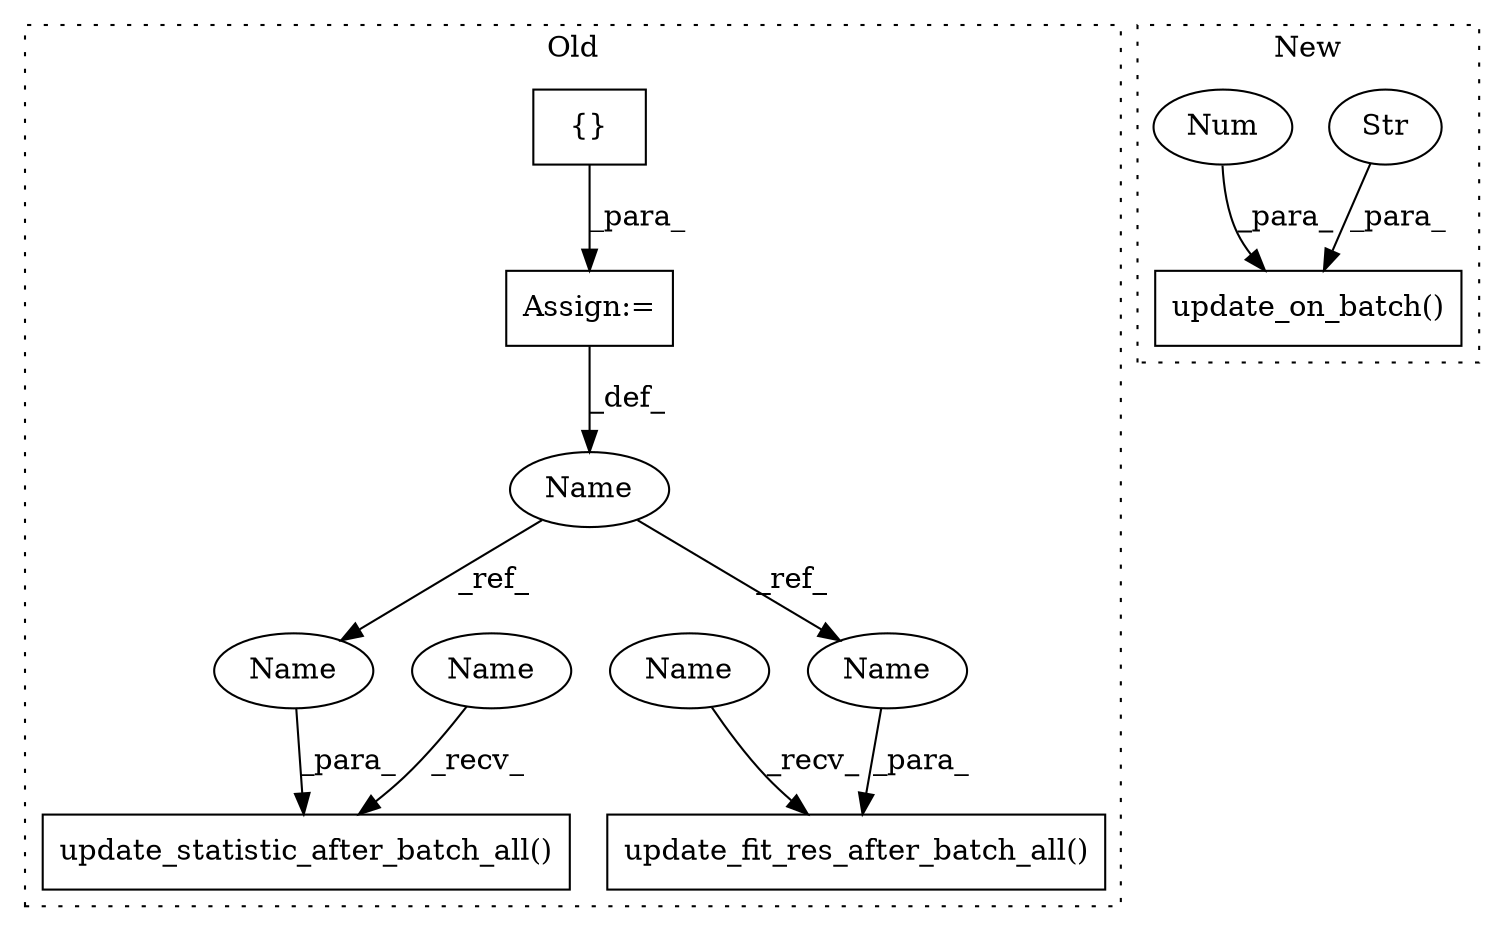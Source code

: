 digraph G {
subgraph cluster0 {
1 [label="update_statistic_after_batch_all()" a="75" s="2647,2686" l="38,1" shape="box"];
3 [label="{}" a="95" s="2562,2590" l="1,1" shape="box"];
5 [label="Assign:=" a="68" s="2559" l="3" shape="box"];
6 [label="update_fit_res_after_batch_all()" a="75" s="2600,2637" l="36,1" shape="box"];
7 [label="Name" a="87" s="2558" l="1" shape="ellipse"];
9 [label="Name" a="87" s="2600" l="4" shape="ellipse"];
10 [label="Name" a="87" s="2647" l="4" shape="ellipse"];
11 [label="Name" a="87" s="2685" l="1" shape="ellipse"];
12 [label="Name" a="87" s="2636" l="1" shape="ellipse"];
label = "Old";
style="dotted";
}
subgraph cluster1 {
2 [label="update_on_batch()" a="75" s="2410,2456" l="21,1" shape="box"];
4 [label="Str" a="66" s="2431" l="11" shape="ellipse"];
8 [label="Num" a="76" s="2455" l="1" shape="ellipse"];
label = "New";
style="dotted";
}
3 -> 5 [label="_para_"];
4 -> 2 [label="_para_"];
5 -> 7 [label="_def_"];
7 -> 11 [label="_ref_"];
7 -> 12 [label="_ref_"];
8 -> 2 [label="_para_"];
9 -> 6 [label="_recv_"];
10 -> 1 [label="_recv_"];
11 -> 1 [label="_para_"];
12 -> 6 [label="_para_"];
}
